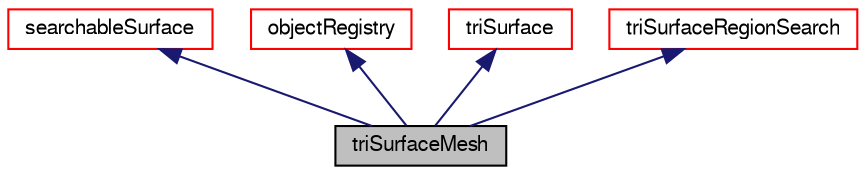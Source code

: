 digraph "triSurfaceMesh"
{
  bgcolor="transparent";
  edge [fontname="FreeSans",fontsize="10",labelfontname="FreeSans",labelfontsize="10"];
  node [fontname="FreeSans",fontsize="10",shape=record];
  Node21 [label="triSurfaceMesh",height=0.2,width=0.4,color="black", fillcolor="grey75", style="filled", fontcolor="black"];
  Node22 -> Node21 [dir="back",color="midnightblue",fontsize="10",style="solid",fontname="FreeSans"];
  Node22 [label="searchableSurface",height=0.2,width=0.4,color="red",URL="$a25234.html",tooltip="Base class of (analytical or triangulated) surface. Encapsulates all the search routines. WIP. "];
  Node30 -> Node21 [dir="back",color="midnightblue",fontsize="10",style="solid",fontname="FreeSans"];
  Node30 [label="objectRegistry",height=0.2,width=0.4,color="red",URL="$a26326.html",tooltip="Registry of regIOobjects. "];
  Node32 -> Node21 [dir="back",color="midnightblue",fontsize="10",style="solid",fontname="FreeSans"];
  Node32 [label="triSurface",height=0.2,width=0.4,color="red",URL="$a30598.html",tooltip="Triangulated surface description with patch information. "];
  Node41 -> Node21 [dir="back",color="midnightblue",fontsize="10",style="solid",fontname="FreeSans"];
  Node41 [label="triSurfaceRegionSearch",height=0.2,width=0.4,color="red",URL="$a25526.html",tooltip="Helper class to search on triSurface. Creates an octree for each region of the surface and only searc..."];
}
